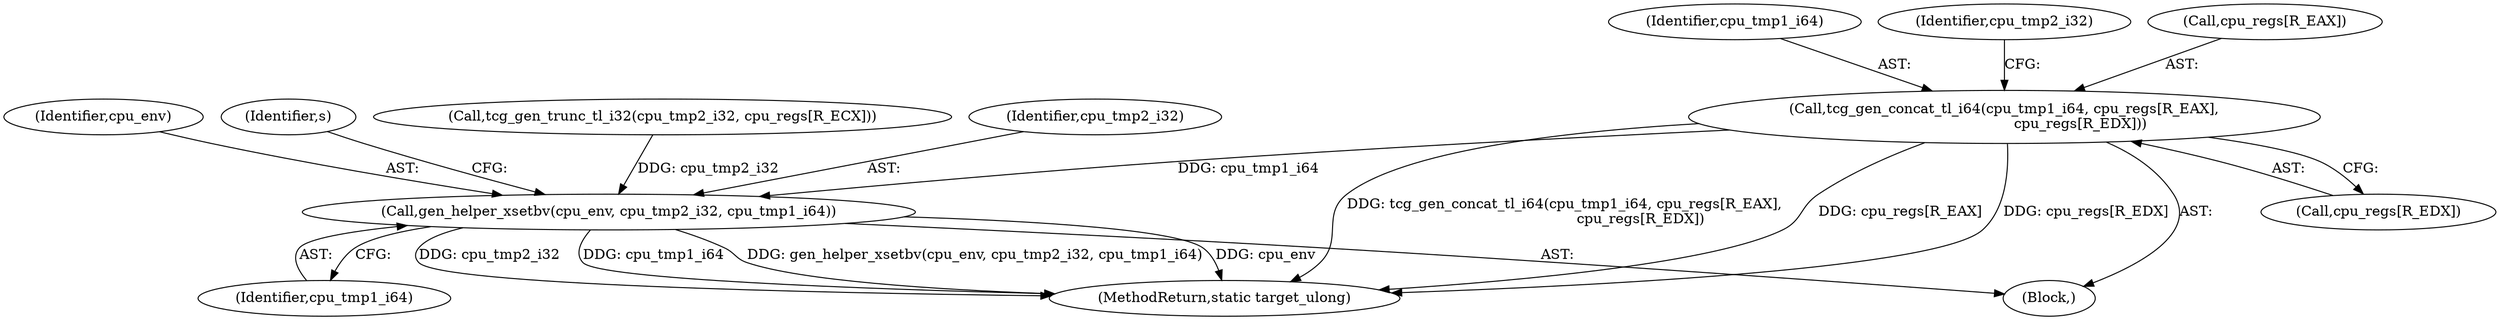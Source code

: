 digraph "0_qemu_30663fd26c0307e414622c7a8607fbc04f92ec14@array" {
"1008816" [label="(Call,tcg_gen_concat_tl_i64(cpu_tmp1_i64, cpu_regs[R_EAX],\n                                  cpu_regs[R_EDX]))"];
"1008829" [label="(Call,gen_helper_xsetbv(cpu_env, cpu_tmp2_i32, cpu_tmp1_i64))"];
"1008831" [label="(Identifier,cpu_tmp2_i32)"];
"1008502" [label="(Block,)"];
"1011840" [label="(MethodReturn,static target_ulong)"];
"1008830" [label="(Identifier,cpu_env)"];
"1008816" [label="(Call,tcg_gen_concat_tl_i64(cpu_tmp1_i64, cpu_regs[R_EAX],\n                                  cpu_regs[R_EDX]))"];
"1008817" [label="(Identifier,cpu_tmp1_i64)"];
"1008825" [label="(Identifier,cpu_tmp2_i32)"];
"1008821" [label="(Call,cpu_regs[R_EDX])"];
"1008829" [label="(Call,gen_helper_xsetbv(cpu_env, cpu_tmp2_i32, cpu_tmp1_i64))"];
"1008836" [label="(Identifier,s)"];
"1008824" [label="(Call,tcg_gen_trunc_tl_i32(cpu_tmp2_i32, cpu_regs[R_ECX]))"];
"1008832" [label="(Identifier,cpu_tmp1_i64)"];
"1008818" [label="(Call,cpu_regs[R_EAX])"];
"1008816" -> "1008502"  [label="AST: "];
"1008816" -> "1008821"  [label="CFG: "];
"1008817" -> "1008816"  [label="AST: "];
"1008818" -> "1008816"  [label="AST: "];
"1008821" -> "1008816"  [label="AST: "];
"1008825" -> "1008816"  [label="CFG: "];
"1008816" -> "1011840"  [label="DDG: tcg_gen_concat_tl_i64(cpu_tmp1_i64, cpu_regs[R_EAX],\n                                  cpu_regs[R_EDX])"];
"1008816" -> "1011840"  [label="DDG: cpu_regs[R_EAX]"];
"1008816" -> "1011840"  [label="DDG: cpu_regs[R_EDX]"];
"1008816" -> "1008829"  [label="DDG: cpu_tmp1_i64"];
"1008829" -> "1008502"  [label="AST: "];
"1008829" -> "1008832"  [label="CFG: "];
"1008830" -> "1008829"  [label="AST: "];
"1008831" -> "1008829"  [label="AST: "];
"1008832" -> "1008829"  [label="AST: "];
"1008836" -> "1008829"  [label="CFG: "];
"1008829" -> "1011840"  [label="DDG: cpu_tmp2_i32"];
"1008829" -> "1011840"  [label="DDG: cpu_tmp1_i64"];
"1008829" -> "1011840"  [label="DDG: gen_helper_xsetbv(cpu_env, cpu_tmp2_i32, cpu_tmp1_i64)"];
"1008829" -> "1011840"  [label="DDG: cpu_env"];
"1008824" -> "1008829"  [label="DDG: cpu_tmp2_i32"];
}
